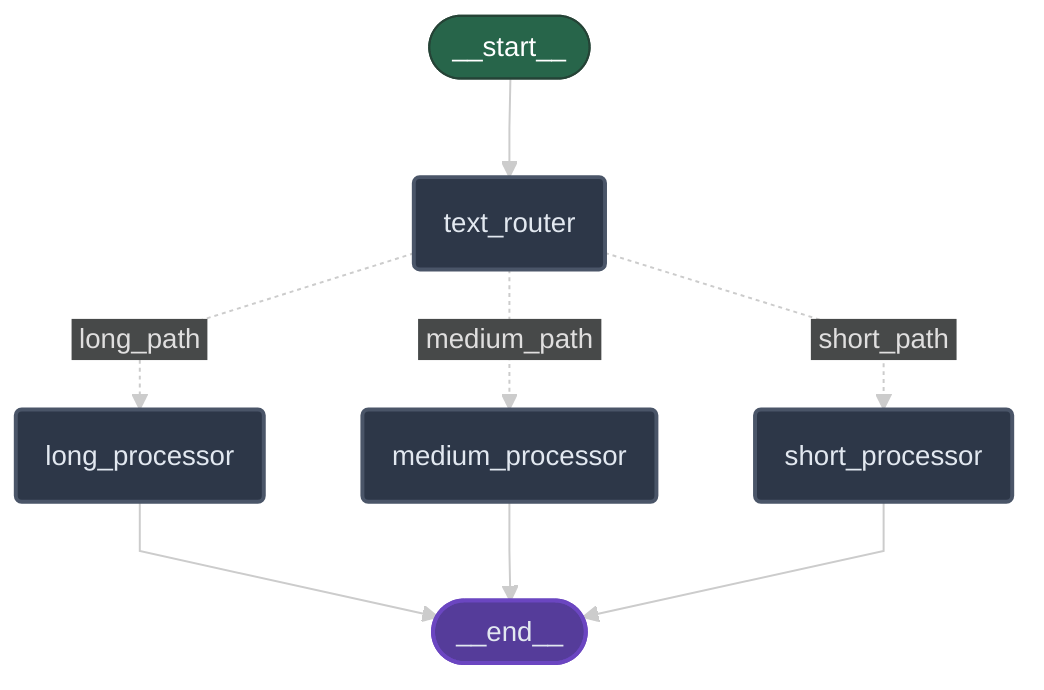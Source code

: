 ---
config:
  flowchart:
    curve: linear
  theme: neo-dark
---
flowchart TD
    __start__(["<p>__start__</p>"]) --> text_router("text_router")
    text_router -. &nbsp;long_path&nbsp; .-> long_processor("long_processor")
    text_router -. &nbsp;medium_path&nbsp; .-> medium_processor("medium_processor")
    text_router -. &nbsp;short_path&nbsp; .-> short_processor("short_processor")
    long_processor --> __end__(["<p>__end__</p>"])
    medium_processor --> __end__
    short_processor --> __end__
     __start__:::Pine
     __end__:::last
    classDef default fill:#2d3748,stroke:#4a5568,stroke-width:2px,color:#e2e8f0,line-height:1.2
    classDef first fill-opacity:0,stroke:#4a5568,color:#e2e8f0
    classDef last fill:#553c9a,stroke:#6b46c1,color:#e2e8f0
    classDef Pine stroke-width:1px, stroke-dasharray:none, stroke:#254336, fill:#27654A, color:#FFFFFF